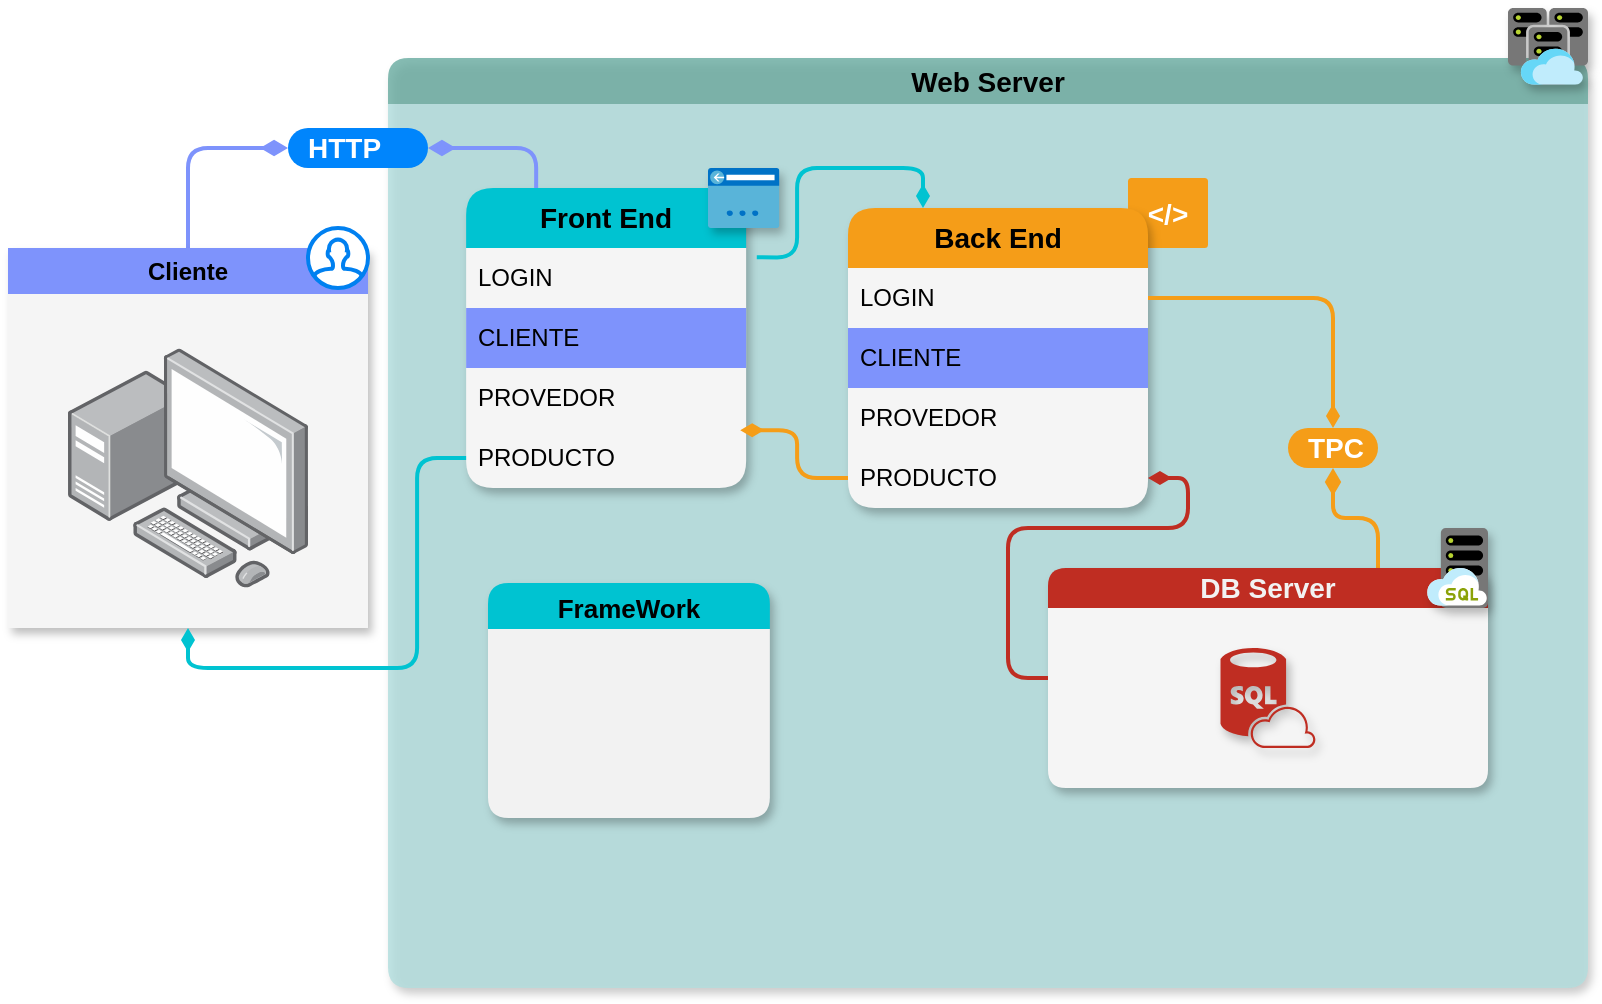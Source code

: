 <mxfile version="20.8.0" type="github">
  <diagram id="9SYyG4e5okf7qWyTnNFg" name="Página-1">
    <mxGraphModel dx="1057" dy="1870" grid="1" gridSize="10" guides="1" tooltips="1" connect="1" arrows="1" fold="1" page="1" pageScale="1" pageWidth="827" pageHeight="1169" background="#ffffff" math="0" shadow="0">
      <root>
        <mxCell id="0" />
        <mxCell id="1" parent="0" />
        <mxCell id="7KIfi2kmkH-didbgByHA-25" value="&lt;font style=&quot;font-size: 14px;&quot;&gt;Web Server&lt;/font&gt;" style="swimlane;whiteSpace=wrap;html=1;rounded=1;shadow=1;glass=0;sketch=0;swimlaneFillColor=#B1DEDE;opacity=80;fillColor=#67AB9F;strokeColor=none;startSize=23;" parent="1" vertex="1">
          <mxGeometry x="200" y="25" width="600" height="465" as="geometry" />
        </mxCell>
        <mxCell id="LBUets22Rp9iDMmBNLOW-9" style="edgeStyle=orthogonalEdgeStyle;rounded=1;orthogonalLoop=1;jettySize=auto;html=1;exitX=0.75;exitY=0;exitDx=0;exitDy=0;entryX=0.5;entryY=1;entryDx=0;entryDy=0;strokeColor=#F59D18;strokeWidth=2;fontSize=12;endArrow=diamondThin;endFill=1;startSize=8;endSize=8;" edge="1" parent="7KIfi2kmkH-didbgByHA-25" source="7KIfi2kmkH-didbgByHA-27" target="LBUets22Rp9iDMmBNLOW-8">
          <mxGeometry relative="1" as="geometry" />
        </mxCell>
        <mxCell id="7KIfi2kmkH-didbgByHA-27" value="&lt;font style=&quot;font-size: 14px;&quot;&gt;DB Server&lt;/font&gt;" style="swimlane;whiteSpace=wrap;html=1;rounded=1;shadow=1;glass=0;sketch=0;strokeColor=none;fillColor=#BF2D22;startSize=20;swimlaneFillColor=#F5F5F5;fontColor=#F2F2F2;" parent="7KIfi2kmkH-didbgByHA-25" vertex="1">
          <mxGeometry x="330" y="255" width="220" height="110" as="geometry" />
        </mxCell>
        <mxCell id="7KIfi2kmkH-didbgByHA-28" value="" style="verticalLabelPosition=bottom;html=1;verticalAlign=top;align=center;strokeColor=none;fillColor=#BF2D22;shape=mxgraph.azure.sql_database_sql_azure;rounded=1;shadow=1;glass=0;sketch=0;" parent="7KIfi2kmkH-didbgByHA-27" vertex="1">
          <mxGeometry x="86.25" y="40" width="47.5" height="50" as="geometry" />
        </mxCell>
        <mxCell id="7KIfi2kmkH-didbgByHA-44" value="" style="sketch=0;aspect=fixed;html=1;points=[];align=center;image;fontSize=12;image=img/lib/mscae/SQL_Managed_Instances.svg;rounded=1;shadow=1;glass=0;strokeColor=#67AB9F;strokeWidth=2;fontColor=#F2F2F2;fillColor=#00C3D1;gradientColor=none;" parent="7KIfi2kmkH-didbgByHA-27" vertex="1">
          <mxGeometry x="189.6" y="-20" width="30.4" height="40" as="geometry" />
        </mxCell>
        <mxCell id="7KIfi2kmkH-didbgByHA-2" value="&lt;font style=&quot;vertical-align: inherit;&quot;&gt;&lt;font style=&quot;vertical-align: inherit;&quot;&gt;&lt;font style=&quot;vertical-align: inherit;&quot;&gt;&lt;font style=&quot;vertical-align: inherit;&quot;&gt;&lt;font style=&quot;vertical-align: inherit;&quot;&gt;&lt;font size=&quot;1&quot; style=&quot;vertical-align: inherit;&quot;&gt;&lt;b style=&quot;font-size: 14px;&quot;&gt;Front End&lt;/b&gt;&lt;/font&gt;&lt;/font&gt;&lt;/font&gt;&lt;/font&gt;&lt;/font&gt;&lt;/font&gt;" style="swimlane;fontStyle=0;childLayout=stackLayout;horizontal=1;startSize=30;horizontalStack=0;resizeParent=1;resizeParentMax=0;resizeLast=0;collapsible=1;marginBottom=0;whiteSpace=wrap;html=1;fillColor=#00C3D1;strokeColor=none;rounded=1;shadow=1;swimlaneFillColor=#F5F5F5;" parent="7KIfi2kmkH-didbgByHA-25" vertex="1">
          <mxGeometry x="39.07" y="65" width="140" height="150" as="geometry" />
        </mxCell>
        <mxCell id="7KIfi2kmkH-didbgByHA-3" value="&lt;font style=&quot;vertical-align: inherit;&quot;&gt;&lt;font style=&quot;vertical-align: inherit;&quot;&gt;&lt;font style=&quot;vertical-align: inherit;&quot;&gt;&lt;font style=&quot;vertical-align: inherit;&quot;&gt;&lt;font style=&quot;vertical-align: inherit;&quot;&gt;&lt;font style=&quot;vertical-align: inherit;&quot;&gt;LOGIN&lt;/font&gt;&lt;/font&gt;&lt;/font&gt;&lt;/font&gt;&lt;/font&gt;&lt;/font&gt;" style="text;strokeColor=none;fillColor=none;align=left;verticalAlign=middle;spacingLeft=4;spacingRight=4;overflow=hidden;points=[[0,0.5],[1,0.5]];portConstraint=eastwest;rotatable=0;whiteSpace=wrap;html=1;" parent="7KIfi2kmkH-didbgByHA-2" vertex="1">
          <mxGeometry y="30" width="140" height="30" as="geometry" />
        </mxCell>
        <mxCell id="7KIfi2kmkH-didbgByHA-4" value="&lt;font style=&quot;vertical-align: inherit;&quot;&gt;&lt;font style=&quot;vertical-align: inherit;&quot;&gt;&lt;font style=&quot;vertical-align: inherit;&quot;&gt;&lt;font style=&quot;vertical-align: inherit;&quot;&gt;CLIENTE&lt;/font&gt;&lt;/font&gt;&lt;/font&gt;&lt;/font&gt;" style="text;strokeColor=none;fillColor=#7E93FC;align=left;verticalAlign=middle;spacingLeft=4;spacingRight=4;overflow=hidden;points=[[0,0.5],[1,0.5]];portConstraint=eastwest;rotatable=0;whiteSpace=wrap;html=1;" parent="7KIfi2kmkH-didbgByHA-2" vertex="1">
          <mxGeometry y="60" width="140" height="30" as="geometry" />
        </mxCell>
        <mxCell id="7KIfi2kmkH-didbgByHA-17" value="&lt;font style=&quot;vertical-align: inherit;&quot;&gt;&lt;font style=&quot;vertical-align: inherit;&quot;&gt;PROVEDOR&lt;/font&gt;&lt;/font&gt;" style="text;strokeColor=none;fillColor=none;align=left;verticalAlign=middle;spacingLeft=4;spacingRight=4;overflow=hidden;points=[[0,0.5],[1,0.5]];portConstraint=eastwest;rotatable=0;whiteSpace=wrap;html=1;" parent="7KIfi2kmkH-didbgByHA-2" vertex="1">
          <mxGeometry y="90" width="140" height="30" as="geometry" />
        </mxCell>
        <mxCell id="7KIfi2kmkH-didbgByHA-20" value="&lt;font style=&quot;vertical-align: inherit;&quot;&gt;&lt;font style=&quot;vertical-align: inherit;&quot;&gt;PRODUCTO&lt;/font&gt;&lt;/font&gt;" style="text;strokeColor=none;fillColor=none;align=left;verticalAlign=middle;spacingLeft=4;spacingRight=4;overflow=hidden;points=[[0,0.5],[1,0.5]];portConstraint=eastwest;rotatable=0;whiteSpace=wrap;html=1;" parent="7KIfi2kmkH-didbgByHA-2" vertex="1">
          <mxGeometry y="120" width="140" height="30" as="geometry" />
        </mxCell>
        <mxCell id="7KIfi2kmkH-didbgByHA-43" value="" style="sketch=0;aspect=fixed;html=1;points=[];align=center;image;fontSize=12;image=img/lib/mscae/Virtual_Clusters.svg;rounded=1;shadow=1;glass=0;strokeColor=#67AB9F;strokeWidth=2;fontColor=#F2F2F2;fillColor=#00C3D1;gradientColor=none;" parent="7KIfi2kmkH-didbgByHA-25" vertex="1">
          <mxGeometry x="560" y="-25" width="40" height="38.4" as="geometry" />
        </mxCell>
        <mxCell id="7KIfi2kmkH-didbgByHA-45" value="" style="sketch=0;aspect=fixed;html=1;points=[];align=center;image;fontSize=12;image=img/lib/mscae/ClassicIPAddress.svg;rounded=1;shadow=1;glass=0;strokeColor=#67AB9F;strokeWidth=2;fontColor=#F2F2F2;fillColor=#00C3D1;gradientColor=none;" parent="7KIfi2kmkH-didbgByHA-25" vertex="1">
          <mxGeometry x="160" y="55" width="35.71" height="30" as="geometry" />
        </mxCell>
        <mxCell id="LBUets22Rp9iDMmBNLOW-2" value="&amp;lt;/&amp;gt;" style="rounded=1;arcSize=5;fillColor=#F59D18;strokeColor=none;fontColor=#ffffff;align=center;verticalAlign=middle;whiteSpace=wrap;fontSize=14;fontStyle=1;html=1;sketch=0;" vertex="1" parent="7KIfi2kmkH-didbgByHA-25">
          <mxGeometry x="370" y="60" width="40" height="35" as="geometry" />
        </mxCell>
        <mxCell id="LBUets22Rp9iDMmBNLOW-8" value="TPC" style="rounded=1;whiteSpace=wrap;html=1;arcSize=50;strokeColor=none;strokeWidth=1;fillColor=#F59D18;fontColor=#FFFFFF;whiteSpace=wrap;align=left;verticalAlign=middle;spacingLeft=0;fontStyle=1;fontSize=14;spacing=10;" vertex="1" parent="7KIfi2kmkH-didbgByHA-25">
          <mxGeometry x="450" y="185" width="45" height="20" as="geometry" />
        </mxCell>
        <mxCell id="LBUets22Rp9iDMmBNLOW-10" value="&lt;font style=&quot;font-size: 13px;&quot;&gt;FrameWork&lt;/font&gt;" style="swimlane;whiteSpace=wrap;html=1;fontSize=16;fillColor=#00C3D1;swimlaneFillColor=#F2F2F2;rounded=1;shadow=1;strokeColor=none;" vertex="1" parent="7KIfi2kmkH-didbgByHA-25">
          <mxGeometry x="50" y="262.5" width="140.93" height="117.5" as="geometry" />
        </mxCell>
        <mxCell id="7KIfi2kmkH-didbgByHA-6" value="&lt;b&gt;&lt;font style=&quot;font-size: 14px;&quot;&gt;Back End&lt;/font&gt;&lt;/b&gt;" style="swimlane;fontStyle=0;childLayout=stackLayout;horizontal=1;startSize=30;horizontalStack=0;resizeParent=1;resizeParentMax=0;resizeLast=0;collapsible=1;marginBottom=0;whiteSpace=wrap;html=1;fillColor=#F59D18;strokeColor=none;swimlaneFillColor=#F5F5F5;shadow=1;rounded=1;" parent="1" vertex="1">
          <mxGeometry x="430" y="100" width="150" height="150" as="geometry" />
        </mxCell>
        <mxCell id="7KIfi2kmkH-didbgByHA-7" value="LOGIN" style="text;strokeColor=none;fillColor=none;align=left;verticalAlign=middle;spacingLeft=4;spacingRight=4;overflow=hidden;points=[[0,0.5],[1,0.5]];portConstraint=eastwest;rotatable=0;whiteSpace=wrap;html=1;" parent="7KIfi2kmkH-didbgByHA-6" vertex="1">
          <mxGeometry y="30" width="150" height="30" as="geometry" />
        </mxCell>
        <mxCell id="7KIfi2kmkH-didbgByHA-8" value="CLIENTE" style="text;strokeColor=none;fillColor=#7E93FC;align=left;verticalAlign=middle;spacingLeft=4;spacingRight=4;overflow=hidden;points=[[0,0.5],[1,0.5]];portConstraint=eastwest;rotatable=0;whiteSpace=wrap;html=1;" parent="7KIfi2kmkH-didbgByHA-6" vertex="1">
          <mxGeometry y="60" width="150" height="30" as="geometry" />
        </mxCell>
        <mxCell id="7KIfi2kmkH-didbgByHA-9" value="PROVEDOR" style="text;strokeColor=none;fillColor=none;align=left;verticalAlign=middle;spacingLeft=4;spacingRight=4;overflow=hidden;points=[[0,0.5],[1,0.5]];portConstraint=eastwest;rotatable=0;whiteSpace=wrap;html=1;" parent="7KIfi2kmkH-didbgByHA-6" vertex="1">
          <mxGeometry y="90" width="150" height="30" as="geometry" />
        </mxCell>
        <mxCell id="7KIfi2kmkH-didbgByHA-23" value="PRODUCTO" style="text;strokeColor=none;fillColor=none;align=left;verticalAlign=middle;spacingLeft=4;spacingRight=4;overflow=hidden;points=[[0,0.5],[1,0.5]];portConstraint=eastwest;rotatable=0;whiteSpace=wrap;html=1;" parent="7KIfi2kmkH-didbgByHA-6" vertex="1">
          <mxGeometry y="120" width="150" height="30" as="geometry" />
        </mxCell>
        <mxCell id="LBUets22Rp9iDMmBNLOW-6" style="edgeStyle=orthogonalEdgeStyle;rounded=1;orthogonalLoop=1;jettySize=auto;html=1;exitX=0.5;exitY=0;exitDx=0;exitDy=0;entryX=0;entryY=0.5;entryDx=0;entryDy=0;strokeColor=#7E93FC;strokeWidth=2;fontSize=12;endArrow=diamondThin;endFill=1;startSize=8;endSize=8;" edge="1" parent="1" source="7KIfi2kmkH-didbgByHA-1" target="LBUets22Rp9iDMmBNLOW-3">
          <mxGeometry relative="1" as="geometry" />
        </mxCell>
        <mxCell id="7KIfi2kmkH-didbgByHA-1" value="&lt;font style=&quot;vertical-align: inherit;&quot;&gt;&lt;font style=&quot;vertical-align: inherit;&quot;&gt;Cliente&lt;/font&gt;&lt;/font&gt;" style="swimlane;whiteSpace=wrap;html=1;fillColor=#7E93FC;strokeColor=none;shadow=1;rounded=0;glass=0;gradientColor=none;swimlaneFillColor=#F5F5F5;" parent="1" vertex="1">
          <mxGeometry x="10" y="120" width="180" height="190" as="geometry" />
        </mxCell>
        <mxCell id="7KIfi2kmkH-didbgByHA-15" value="" style="points=[];aspect=fixed;html=1;align=center;shadow=0;dashed=0;image;image=img/lib/allied_telesis/computer_and_terminals/Personal_Computer_with_Server.svg;" parent="7KIfi2kmkH-didbgByHA-1" vertex="1">
          <mxGeometry x="30" y="50" width="120" height="120" as="geometry" />
        </mxCell>
        <mxCell id="7KIfi2kmkH-didbgByHA-38" value="" style="html=1;verticalLabelPosition=bottom;align=center;labelBackgroundColor=#ffffff;verticalAlign=top;strokeWidth=2;strokeColor=#0080F0;shadow=0;dashed=0;shape=mxgraph.ios7.icons.user;rounded=1;glass=0;sketch=0;fontSize=14;fontColor=#F2F2F2;fillColor=#FFFFFF;gradientColor=none;" parent="7KIfi2kmkH-didbgByHA-1" vertex="1">
          <mxGeometry x="150" y="-10" width="30" height="30" as="geometry" />
        </mxCell>
        <mxCell id="7KIfi2kmkH-didbgByHA-31" style="edgeStyle=orthogonalEdgeStyle;rounded=1;orthogonalLoop=1;jettySize=auto;html=1;exitX=1.038;exitY=0.156;exitDx=0;exitDy=0;entryX=0.25;entryY=0;entryDx=0;entryDy=0;fontSize=14;fontColor=#F2F2F2;strokeColor=#00C3D1;strokeWidth=2;endArrow=diamondThin;endFill=1;exitPerimeter=0;" parent="1" source="7KIfi2kmkH-didbgByHA-3" target="7KIfi2kmkH-didbgByHA-6" edge="1">
          <mxGeometry relative="1" as="geometry" />
        </mxCell>
        <mxCell id="7KIfi2kmkH-didbgByHA-32" style="edgeStyle=orthogonalEdgeStyle;rounded=1;orthogonalLoop=1;jettySize=auto;html=1;exitX=1;exitY=0.5;exitDx=0;exitDy=0;fontSize=14;fontColor=#F2F2F2;strokeColor=#F59D18;strokeWidth=2;endArrow=diamondThin;endFill=1;" parent="1" source="7KIfi2kmkH-didbgByHA-7" target="LBUets22Rp9iDMmBNLOW-8" edge="1">
          <mxGeometry relative="1" as="geometry">
            <mxPoint x="640" y="220" as="targetPoint" />
          </mxGeometry>
        </mxCell>
        <mxCell id="7KIfi2kmkH-didbgByHA-33" style="edgeStyle=orthogonalEdgeStyle;rounded=1;orthogonalLoop=1;jettySize=auto;html=1;exitX=0;exitY=0.5;exitDx=0;exitDy=0;fontSize=14;fontColor=#F2F2F2;strokeColor=#BF2D22;strokeWidth=2;endArrow=diamondThin;endFill=1;" parent="1" source="7KIfi2kmkH-didbgByHA-27" target="7KIfi2kmkH-didbgByHA-23" edge="1">
          <mxGeometry relative="1" as="geometry" />
        </mxCell>
        <mxCell id="7KIfi2kmkH-didbgByHA-34" style="edgeStyle=orthogonalEdgeStyle;rounded=1;orthogonalLoop=1;jettySize=auto;html=1;exitX=0;exitY=0.5;exitDx=0;exitDy=0;entryX=0.979;entryY=0.037;entryDx=0;entryDy=0;entryPerimeter=0;fontSize=14;fontColor=#F2F2F2;strokeColor=#F59D18;strokeWidth=2;endArrow=diamondThin;endFill=1;" parent="1" source="7KIfi2kmkH-didbgByHA-23" target="7KIfi2kmkH-didbgByHA-20" edge="1">
          <mxGeometry relative="1" as="geometry" />
        </mxCell>
        <mxCell id="7KIfi2kmkH-didbgByHA-35" style="edgeStyle=orthogonalEdgeStyle;rounded=1;orthogonalLoop=1;jettySize=auto;html=1;exitX=0;exitY=0.5;exitDx=0;exitDy=0;entryX=0.5;entryY=1;entryDx=0;entryDy=0;fontSize=14;fontColor=#F2F2F2;strokeColor=#00C3D1;strokeWidth=2;endArrow=diamondThin;endFill=1;" parent="1" source="7KIfi2kmkH-didbgByHA-20" target="7KIfi2kmkH-didbgByHA-1" edge="1">
          <mxGeometry relative="1" as="geometry" />
        </mxCell>
        <mxCell id="LBUets22Rp9iDMmBNLOW-3" value="HTTP" style="rounded=1;whiteSpace=wrap;html=1;arcSize=50;strokeColor=none;strokeWidth=1;fillColor=#0085FC;fontColor=#FFFFFF;whiteSpace=wrap;align=left;verticalAlign=middle;spacingLeft=0;fontStyle=1;fontSize=14;spacing=10;" vertex="1" parent="1">
          <mxGeometry x="150" y="60" width="70" height="20" as="geometry" />
        </mxCell>
        <mxCell id="LBUets22Rp9iDMmBNLOW-7" style="edgeStyle=orthogonalEdgeStyle;rounded=1;orthogonalLoop=1;jettySize=auto;html=1;exitX=0.25;exitY=0;exitDx=0;exitDy=0;entryX=1;entryY=0.5;entryDx=0;entryDy=0;strokeColor=#7E93FC;strokeWidth=2;fontSize=12;endArrow=diamondThin;endFill=1;startSize=8;endSize=8;" edge="1" parent="1" source="7KIfi2kmkH-didbgByHA-2" target="LBUets22Rp9iDMmBNLOW-3">
          <mxGeometry relative="1" as="geometry" />
        </mxCell>
      </root>
    </mxGraphModel>
  </diagram>
</mxfile>
